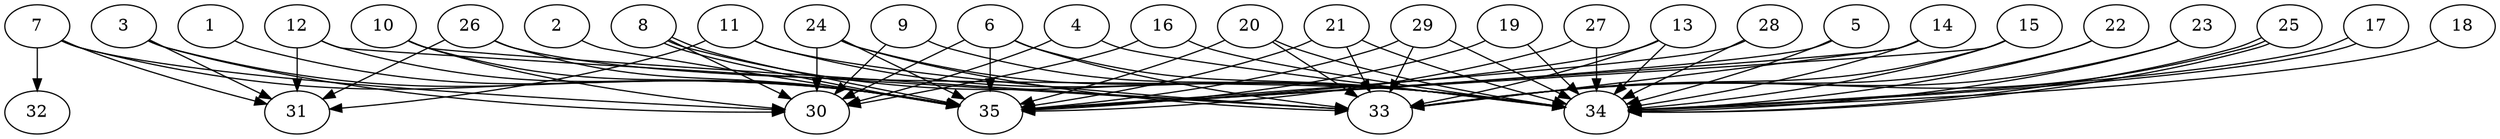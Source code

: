 // DAG automatically generated by daggen at Thu Oct  3 14:05:36 2019
// ./daggen --dot -n 35 --ccr 0.5 --fat 0.9 --regular 0.7 --density 0.9 --mindata 5242880 --maxdata 52428800 
digraph G {
  1 [size="77268992", alpha="0.12", expect_size="38634496"] 
  1 -> 35 [size ="38634496"]
  2 [size="21764096", alpha="0.05", expect_size="10882048"] 
  2 -> 35 [size ="10882048"]
  3 [size="75030528", alpha="0.11", expect_size="37515264"] 
  3 -> 30 [size ="37515264"]
  3 -> 31 [size ="37515264"]
  3 -> 35 [size ="37515264"]
  4 [size="92160000", alpha="0.03", expect_size="46080000"] 
  4 -> 30 [size ="46080000"]
  4 -> 34 [size ="46080000"]
  5 [size="21745664", alpha="0.01", expect_size="10872832"] 
  5 -> 34 [size ="10872832"]
  5 -> 35 [size ="10872832"]
  6 [size="45533184", alpha="0.19", expect_size="22766592"] 
  6 -> 30 [size ="22766592"]
  6 -> 33 [size ="22766592"]
  6 -> 34 [size ="22766592"]
  6 -> 35 [size ="22766592"]
  7 [size="31133696", alpha="0.15", expect_size="15566848"] 
  7 -> 30 [size ="15566848"]
  7 -> 31 [size ="15566848"]
  7 -> 32 [size ="15566848"]
  7 -> 35 [size ="15566848"]
  8 [size="57133056", alpha="0.07", expect_size="28566528"] 
  8 -> 30 [size ="28566528"]
  8 -> 34 [size ="28566528"]
  8 -> 35 [size ="28566528"]
  8 -> 35 [size ="28566528"]
  9 [size="48730112", alpha="0.05", expect_size="24365056"] 
  9 -> 30 [size ="24365056"]
  9 -> 34 [size ="24365056"]
  10 [size="13924352", alpha="0.03", expect_size="6962176"] 
  10 -> 30 [size ="6962176"]
  10 -> 33 [size ="6962176"]
  10 -> 35 [size ="6962176"]
  11 [size="21725184", alpha="0.14", expect_size="10862592"] 
  11 -> 31 [size ="10862592"]
  11 -> 33 [size ="10862592"]
  11 -> 34 [size ="10862592"]
  12 [size="78981120", alpha="0.16", expect_size="39490560"] 
  12 -> 31 [size ="39490560"]
  12 -> 33 [size ="39490560"]
  12 -> 35 [size ="39490560"]
  13 [size="104411136", alpha="0.08", expect_size="52205568"] 
  13 -> 33 [size ="52205568"]
  13 -> 34 [size ="52205568"]
  13 -> 35 [size ="52205568"]
  14 [size="59660288", alpha="0.07", expect_size="29830144"] 
  14 -> 33 [size ="29830144"]
  14 -> 34 [size ="29830144"]
  14 -> 35 [size ="29830144"]
  15 [size="73256960", alpha="0.09", expect_size="36628480"] 
  15 -> 33 [size ="36628480"]
  15 -> 34 [size ="36628480"]
  15 -> 35 [size ="36628480"]
  16 [size="78802944", alpha="0.08", expect_size="39401472"] 
  16 -> 30 [size ="39401472"]
  16 -> 34 [size ="39401472"]
  17 [size="74377216", alpha="0.03", expect_size="37188608"] 
  17 -> 34 [size ="37188608"]
  17 -> 34 [size ="37188608"]
  18 [size="51552256", alpha="0.14", expect_size="25776128"] 
  18 -> 34 [size ="25776128"]
  19 [size="83890176", alpha="0.12", expect_size="41945088"] 
  19 -> 34 [size ="41945088"]
  19 -> 35 [size ="41945088"]
  20 [size="15157248", alpha="0.12", expect_size="7578624"] 
  20 -> 33 [size ="7578624"]
  20 -> 34 [size ="7578624"]
  20 -> 35 [size ="7578624"]
  21 [size="31356928", alpha="0.07", expect_size="15678464"] 
  21 -> 33 [size ="15678464"]
  21 -> 34 [size ="15678464"]
  21 -> 35 [size ="15678464"]
  22 [size="98494464", alpha="0.04", expect_size="49247232"] 
  22 -> 33 [size ="49247232"]
  22 -> 34 [size ="49247232"]
  23 [size="81328128", alpha="0.15", expect_size="40664064"] 
  23 -> 33 [size ="40664064"]
  23 -> 34 [size ="40664064"]
  24 [size="26411008", alpha="0.04", expect_size="13205504"] 
  24 -> 30 [size ="13205504"]
  24 -> 33 [size ="13205504"]
  24 -> 34 [size ="13205504"]
  24 -> 35 [size ="13205504"]
  25 [size="58519552", alpha="0.14", expect_size="29259776"] 
  25 -> 33 [size ="29259776"]
  25 -> 34 [size ="29259776"]
  25 -> 34 [size ="29259776"]
  26 [size="103219200", alpha="0.12", expect_size="51609600"] 
  26 -> 31 [size ="51609600"]
  26 -> 34 [size ="51609600"]
  26 -> 35 [size ="51609600"]
  27 [size="45699072", alpha="0.15", expect_size="22849536"] 
  27 -> 34 [size ="22849536"]
  27 -> 35 [size ="22849536"]
  28 [size="57800704", alpha="0.07", expect_size="28900352"] 
  28 -> 34 [size ="28900352"]
  28 -> 35 [size ="28900352"]
  29 [size="27385856", alpha="0.07", expect_size="13692928"] 
  29 -> 33 [size ="13692928"]
  29 -> 34 [size ="13692928"]
  29 -> 35 [size ="13692928"]
  30 [size="81932288", alpha="0.09", expect_size="40966144"] 
  31 [size="45430784", alpha="0.12", expect_size="22715392"] 
  32 [size="79038464", alpha="0.10", expect_size="39519232"] 
  33 [size="99663872", alpha="0.08", expect_size="49831936"] 
  34 [size="77481984", alpha="0.16", expect_size="38740992"] 
  35 [size="94167040", alpha="0.18", expect_size="47083520"] 
}
